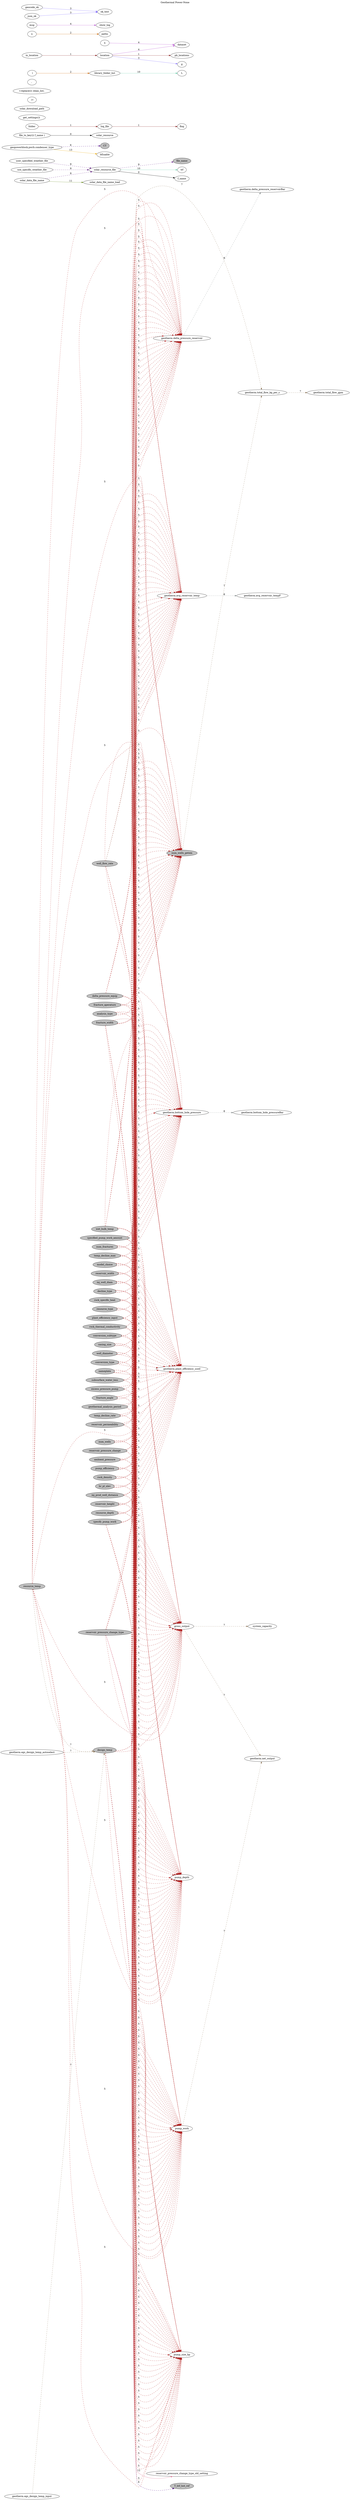 digraph GeothermalPower_None {
	label ="Geothermal Power-None";
	labelloc=top;
	rankdir=LR;
	ranksep="1";
	"design_temp" [style=filled, fillcolor=grey]
	"analysis_type" [style=filled, fillcolor=grey]
	"file_name" [style=filled, fillcolor=grey]
	"rock_thermal_conductivity" [style=filled, fillcolor=grey]
	"excess_pressure_pump" [style=filled, fillcolor=grey]
	"fracture_angle" [style=filled, fillcolor=grey]
	"ambient_pressure" [style=filled, fillcolor=grey]
	"inj_prod_well_distance" [style=filled, fillcolor=grey]
	"fracture_width" [style=filled, fillcolor=grey]
	"model_choice" [style=filled, fillcolor=grey]
	"reservoir_width" [style=filled, fillcolor=grey]
	"conversion_subtype" [style=filled, fillcolor=grey]
	"reservoir_permeability" [style=filled, fillcolor=grey]
	"num_wells" [style=filled, fillcolor=grey]
	"num_wells_getem" [style=filled, fillcolor=grey]
	"reservoir_height" [style=filled, fillcolor=grey]
	"wet_bulb_temp" [style=filled, fillcolor=grey]
	"decline_type" [style=filled, fillcolor=grey]
	"conversion_type" [style=filled, fillcolor=grey]
	"geothermal_analysis_period" [style=filled, fillcolor=grey]
	"pump_efficiency" [style=filled, fillcolor=grey]
	"fracture_aperature" [style=filled, fillcolor=grey]
	"inj_well_diam" [style=filled, fillcolor=grey]
	"subsurface_water_loss" [style=filled, fillcolor=grey]
	"resource_temp" [style=filled, fillcolor=grey]
	"specified_pump_work_amount" [style=filled, fillcolor=grey]
	"casing_size" [style=filled, fillcolor=grey]
	"specify_pump_work" [style=filled, fillcolor=grey]
	"num_fractures" [style=filled, fillcolor=grey]
	"plant_efficiency_input" [style=filled, fillcolor=grey]
	"rock_density" [style=filled, fillcolor=grey]
	"rock_specific_heat" [style=filled, fillcolor=grey]
	"well_flow_rate" [style=filled, fillcolor=grey]
	"reservoir_pressure_change" [style=filled, fillcolor=grey]
	"temp_decline_max" [style=filled, fillcolor=grey]
	"resource_depth" [style=filled, fillcolor=grey]
	"resource_type" [style=filled, fillcolor=grey]
	"delta_pressure_equip" [style=filled, fillcolor=grey]
	"reservoir_pressure_change_type" [style=filled, fillcolor=grey]
	"T_htf_hot_ref" [style=filled, fillcolor=grey]
	"well_diameter" [style=filled, fillcolor=grey]
	"CT" [style=filled, fillcolor=grey]
	"nameplate" [style=filled, fillcolor=grey]
	"hr_pl_nlev" [style=filled, fillcolor=grey]
	"temp_decline_rate" [style=filled, fillcolor=grey]

	"file_to_key()( f_name )" -> "solar_resource" [label=0, color = black];
	"folder" -> "log_file" [label=1, color = brown4];
	"get_settings()( "solar_download_path" )+"
"+replace()( clean_list, ";", "
" )" -> "library_folder_list" [label=2, color = darkorange3];
	"location" -> "pb_locations" [label=1, color = brown4];
	"location" -> "g" [label=3, color = lightslateblue];
	"location" -> "dataset" [label=4, color = mediumorchid];
	"design_temp" -> "num_wells_getem" [label=5, style=dashed, color = firebrick];
	"design_temp" -> "geotherm.plant_efficiency_used" [label=5, style=dashed, color = firebrick];
	"design_temp" -> "gross_output" [label=5, style=dashed, color = firebrick];
	"design_temp" -> "pump_depth" [label=5, style=dashed, color = firebrick];
	"design_temp" -> "pump_work" [label=5, style=dashed, color = firebrick];
	"design_temp" -> "pump_size_hp" [label=5, style=dashed, color = firebrick];
	"design_temp" -> "geotherm.delta_pressure_reservoir" [label=5, style=dashed, color = firebrick];
	"design_temp" -> "geotherm.avg_reservoir_temp" [label=5, style=dashed, color = firebrick];
	"design_temp" -> "geotherm.bottom_hole_pressure" [label=5, style=dashed, color = firebrick];
	"design_temp" -> "T_htf_hot_ref" [label=6, style=dashed, color = indigo];
	"analysis_type" -> "num_wells_getem" [label=5, style=dashed, color = firebrick];
	"analysis_type" -> "geotherm.plant_efficiency_used" [label=5, style=dashed, color = firebrick];
	"analysis_type" -> "gross_output" [label=5, style=dashed, color = firebrick];
	"analysis_type" -> "pump_depth" [label=5, style=dashed, color = firebrick];
	"analysis_type" -> "pump_work" [label=5, style=dashed, color = firebrick];
	"analysis_type" -> "pump_size_hp" [label=5, style=dashed, color = firebrick];
	"analysis_type" -> "geotherm.delta_pressure_reservoir" [label=5, style=dashed, color = firebrick];
	"analysis_type" -> "geotherm.avg_reservoir_temp" [label=5, style=dashed, color = firebrick];
	"analysis_type" -> "geotherm.bottom_hole_pressure" [label=5, style=dashed, color = firebrick];
	"rock_thermal_conductivity" -> "num_wells_getem" [label=5, style=dashed, color = firebrick];
	"rock_thermal_conductivity" -> "geotherm.plant_efficiency_used" [label=5, style=dashed, color = firebrick];
	"rock_thermal_conductivity" -> "gross_output" [label=5, style=dashed, color = firebrick];
	"rock_thermal_conductivity" -> "pump_depth" [label=5, style=dashed, color = firebrick];
	"rock_thermal_conductivity" -> "pump_work" [label=5, style=dashed, color = firebrick];
	"rock_thermal_conductivity" -> "pump_size_hp" [label=5, style=dashed, color = firebrick];
	"rock_thermal_conductivity" -> "geotherm.delta_pressure_reservoir" [label=5, style=dashed, color = firebrick];
	"rock_thermal_conductivity" -> "geotherm.avg_reservoir_temp" [label=5, style=dashed, color = firebrick];
	"rock_thermal_conductivity" -> "geotherm.bottom_hole_pressure" [label=5, style=dashed, color = firebrick];
	"excess_pressure_pump" -> "num_wells_getem" [label=5, style=dashed, color = firebrick];
	"excess_pressure_pump" -> "geotherm.plant_efficiency_used" [label=5, style=dashed, color = firebrick];
	"excess_pressure_pump" -> "gross_output" [label=5, style=dashed, color = firebrick];
	"excess_pressure_pump" -> "pump_depth" [label=5, style=dashed, color = firebrick];
	"excess_pressure_pump" -> "pump_work" [label=5, style=dashed, color = firebrick];
	"excess_pressure_pump" -> "pump_size_hp" [label=5, style=dashed, color = firebrick];
	"excess_pressure_pump" -> "geotherm.delta_pressure_reservoir" [label=5, style=dashed, color = firebrick];
	"excess_pressure_pump" -> "geotherm.avg_reservoir_temp" [label=5, style=dashed, color = firebrick];
	"excess_pressure_pump" -> "geotherm.bottom_hole_pressure" [label=5, style=dashed, color = firebrick];
	"fracture_angle" -> "num_wells_getem" [label=5, style=dashed, color = firebrick];
	"fracture_angle" -> "geotherm.plant_efficiency_used" [label=5, style=dashed, color = firebrick];
	"fracture_angle" -> "gross_output" [label=5, style=dashed, color = firebrick];
	"fracture_angle" -> "pump_depth" [label=5, style=dashed, color = firebrick];
	"fracture_angle" -> "pump_work" [label=5, style=dashed, color = firebrick];
	"fracture_angle" -> "pump_size_hp" [label=5, style=dashed, color = firebrick];
	"fracture_angle" -> "geotherm.delta_pressure_reservoir" [label=5, style=dashed, color = firebrick];
	"fracture_angle" -> "geotherm.avg_reservoir_temp" [label=5, style=dashed, color = firebrick];
	"fracture_angle" -> "geotherm.bottom_hole_pressure" [label=5, style=dashed, color = firebrick];
	"gross_output" -> "system_capacity" [label=7, style=dashed, color = burlywood4];
	"gross_output" -> "geotherm.net_output" [label=7, style=dashed, color = burlywood4];
	"ambient_pressure" -> "num_wells_getem" [label=5, style=dashed, color = firebrick];
	"ambient_pressure" -> "geotherm.plant_efficiency_used" [label=5, style=dashed, color = firebrick];
	"ambient_pressure" -> "gross_output" [label=5, style=dashed, color = firebrick];
	"ambient_pressure" -> "pump_depth" [label=5, style=dashed, color = firebrick];
	"ambient_pressure" -> "pump_work" [label=5, style=dashed, color = firebrick];
	"ambient_pressure" -> "pump_size_hp" [label=5, style=dashed, color = firebrick];
	"ambient_pressure" -> "geotherm.delta_pressure_reservoir" [label=5, style=dashed, color = firebrick];
	"ambient_pressure" -> "geotherm.avg_reservoir_temp" [label=5, style=dashed, color = firebrick];
	"ambient_pressure" -> "geotherm.bottom_hole_pressure" [label=5, style=dashed, color = firebrick];
	"geotherm.delta_pressure_reservoir" -> "geotherm.delta_pressure_reservoirBar" [label=8, style=dashed, color = azure4];
	"inj_prod_well_distance" -> "num_wells_getem" [label=5, style=dashed, color = firebrick];
	"inj_prod_well_distance" -> "geotherm.plant_efficiency_used" [label=5, style=dashed, color = firebrick];
	"inj_prod_well_distance" -> "gross_output" [label=5, style=dashed, color = firebrick];
	"inj_prod_well_distance" -> "pump_depth" [label=5, style=dashed, color = firebrick];
	"inj_prod_well_distance" -> "pump_work" [label=5, style=dashed, color = firebrick];
	"inj_prod_well_distance" -> "pump_size_hp" [label=5, style=dashed, color = firebrick];
	"inj_prod_well_distance" -> "geotherm.delta_pressure_reservoir" [label=5, style=dashed, color = firebrick];
	"inj_prod_well_distance" -> "geotherm.avg_reservoir_temp" [label=5, style=dashed, color = firebrick];
	"inj_prod_well_distance" -> "geotherm.bottom_hole_pressure" [label=5, style=dashed, color = firebrick];
	"solar_resource_file" -> "file_name" [label=9, style=dashed, color = darkorchid4];
	"solar_resource_file" -> "wf" [label=10, color = aquamarine3];
	"solar_resource_file" -> "f_name" [label=0, color = black];
	"log_file" -> "flog" [label=1, color = brown4];
	"fracture_width" -> "num_wells_getem" [label=5, style=dashed, color = firebrick];
	"fracture_width" -> "geotherm.plant_efficiency_used" [label=5, style=dashed, color = firebrick];
	"fracture_width" -> "gross_output" [label=5, style=dashed, color = firebrick];
	"fracture_width" -> "pump_depth" [label=5, style=dashed, color = firebrick];
	"fracture_width" -> "pump_work" [label=5, style=dashed, color = firebrick];
	"fracture_width" -> "pump_size_hp" [label=5, style=dashed, color = firebrick];
	"fracture_width" -> "geotherm.delta_pressure_reservoir" [label=5, style=dashed, color = firebrick];
	"fracture_width" -> "geotherm.avg_reservoir_temp" [label=5, style=dashed, color = firebrick];
	"fracture_width" -> "geotherm.bottom_hole_pressure" [label=5, style=dashed, color = firebrick];
	"x" -> "paths" [label=2, color = darkorange3];
	"model_choice" -> "num_wells_getem" [label=5, style=dashed, color = firebrick];
	"model_choice" -> "geotherm.plant_efficiency_used" [label=5, style=dashed, color = firebrick];
	"model_choice" -> "gross_output" [label=5, style=dashed, color = firebrick];
	"model_choice" -> "pump_depth" [label=5, style=dashed, color = firebrick];
	"model_choice" -> "pump_work" [label=5, style=dashed, color = firebrick];
	"model_choice" -> "pump_size_hp" [label=5, style=dashed, color = firebrick];
	"model_choice" -> "geotherm.delta_pressure_reservoir" [label=5, style=dashed, color = firebrick];
	"model_choice" -> "geotherm.avg_reservoir_temp" [label=5, style=dashed, color = firebrick];
	"model_choice" -> "geotherm.bottom_hole_pressure" [label=5, style=dashed, color = firebrick];
	"geotherm.egs_design_temp_autoselect" -> "design_temp" [label=7, style=dashed, color = burlywood4];
	"reservoir_width" -> "num_wells_getem" [label=5, style=dashed, color = firebrick];
	"reservoir_width" -> "geotherm.plant_efficiency_used" [label=5, style=dashed, color = firebrick];
	"reservoir_width" -> "gross_output" [label=5, style=dashed, color = firebrick];
	"reservoir_width" -> "pump_depth" [label=5, style=dashed, color = firebrick];
	"reservoir_width" -> "pump_work" [label=5, style=dashed, color = firebrick];
	"reservoir_width" -> "pump_size_hp" [label=5, style=dashed, color = firebrick];
	"reservoir_width" -> "geotherm.delta_pressure_reservoir" [label=5, style=dashed, color = firebrick];
	"reservoir_width" -> "geotherm.avg_reservoir_temp" [label=5, style=dashed, color = firebrick];
	"reservoir_width" -> "geotherm.bottom_hole_pressure" [label=5, style=dashed, color = firebrick];
	"n" -> "dataset" [label=4, color = mediumorchid];
	"conversion_subtype" -> "num_wells_getem" [label=5, style=dashed, color = firebrick];
	"conversion_subtype" -> "geotherm.plant_efficiency_used" [label=5, style=dashed, color = firebrick];
	"conversion_subtype" -> "gross_output" [label=5, style=dashed, color = firebrick];
	"conversion_subtype" -> "pump_depth" [label=5, style=dashed, color = firebrick];
	"conversion_subtype" -> "pump_work" [label=5, style=dashed, color = firebrick];
	"conversion_subtype" -> "pump_size_hp" [label=5, style=dashed, color = firebrick];
	"conversion_subtype" -> "geotherm.delta_pressure_reservoir" [label=5, style=dashed, color = firebrick];
	"conversion_subtype" -> "geotherm.avg_reservoir_temp" [label=5, style=dashed, color = firebrick];
	"conversion_subtype" -> "geotherm.bottom_hole_pressure" [label=5, style=dashed, color = firebrick];
	"geotherm.total_flow_kg_per_s" -> "geotherm.total_flow_gpm" [label=7, style=dashed, color = burlywood4];
	"reservoir_permeability" -> "num_wells_getem" [label=5, style=dashed, color = firebrick];
	"reservoir_permeability" -> "geotherm.plant_efficiency_used" [label=5, style=dashed, color = firebrick];
	"reservoir_permeability" -> "gross_output" [label=5, style=dashed, color = firebrick];
	"reservoir_permeability" -> "pump_depth" [label=5, style=dashed, color = firebrick];
	"reservoir_permeability" -> "pump_work" [label=5, style=dashed, color = firebrick];
	"reservoir_permeability" -> "pump_size_hp" [label=5, style=dashed, color = firebrick];
	"reservoir_permeability" -> "geotherm.delta_pressure_reservoir" [label=5, style=dashed, color = firebrick];
	"reservoir_permeability" -> "geotherm.avg_reservoir_temp" [label=5, style=dashed, color = firebrick];
	"reservoir_permeability" -> "geotherm.bottom_hole_pressure" [label=5, style=dashed, color = firebrick];
	"num_wells" -> "num_wells_getem" [label=5, style=dashed, color = firebrick];
	"num_wells" -> "geotherm.plant_efficiency_used" [label=5, style=dashed, color = firebrick];
	"num_wells" -> "gross_output" [label=5, style=dashed, color = firebrick];
	"num_wells" -> "pump_depth" [label=5, style=dashed, color = firebrick];
	"num_wells" -> "pump_work" [label=5, style=dashed, color = firebrick];
	"num_wells" -> "pump_size_hp" [label=5, style=dashed, color = firebrick];
	"num_wells" -> "geotherm.delta_pressure_reservoir" [label=5, style=dashed, color = firebrick];
	"num_wells" -> "geotherm.avg_reservoir_temp" [label=5, style=dashed, color = firebrick];
	"num_wells" -> "geotherm.bottom_hole_pressure" [label=5, style=dashed, color = firebrick];
	"geotherm.avg_reservoir_temp" -> "geotherm.avg_reservoir_tempF" [label=8, style=dashed, color = azure4];
	"num_wells_getem" -> "geotherm.total_flow_kg_per_s" [label=7, style=dashed, color = burlywood4];
	"reservoir_height" -> "num_wells_getem" [label=5, style=dashed, color = firebrick];
	"reservoir_height" -> "geotherm.plant_efficiency_used" [label=5, style=dashed, color = firebrick];
	"reservoir_height" -> "gross_output" [label=5, style=dashed, color = firebrick];
	"reservoir_height" -> "pump_depth" [label=5, style=dashed, color = firebrick];
	"reservoir_height" -> "pump_work" [label=5, style=dashed, color = firebrick];
	"reservoir_height" -> "pump_size_hp" [label=5, style=dashed, color = firebrick];
	"reservoir_height" -> "geotherm.delta_pressure_reservoir" [label=5, style=dashed, color = firebrick];
	"reservoir_height" -> "geotherm.avg_reservoir_temp" [label=5, style=dashed, color = firebrick];
	"reservoir_height" -> "geotherm.bottom_hole_pressure" [label=5, style=dashed, color = firebrick];
	"wet_bulb_temp" -> "num_wells_getem" [label=5, style=dashed, color = firebrick];
	"wet_bulb_temp" -> "geotherm.plant_efficiency_used" [label=5, style=dashed, color = firebrick];
	"wet_bulb_temp" -> "gross_output" [label=5, style=dashed, color = firebrick];
	"wet_bulb_temp" -> "pump_depth" [label=5, style=dashed, color = firebrick];
	"wet_bulb_temp" -> "pump_work" [label=5, style=dashed, color = firebrick];
	"wet_bulb_temp" -> "pump_size_hp" [label=5, style=dashed, color = firebrick];
	"wet_bulb_temp" -> "geotherm.delta_pressure_reservoir" [label=5, style=dashed, color = firebrick];
	"wet_bulb_temp" -> "geotherm.avg_reservoir_temp" [label=5, style=dashed, color = firebrick];
	"wet_bulb_temp" -> "geotherm.bottom_hole_pressure" [label=5, style=dashed, color = firebrick];
	"decline_type" -> "num_wells_getem" [label=5, style=dashed, color = firebrick];
	"decline_type" -> "geotherm.plant_efficiency_used" [label=5, style=dashed, color = firebrick];
	"decline_type" -> "gross_output" [label=5, style=dashed, color = firebrick];
	"decline_type" -> "pump_depth" [label=5, style=dashed, color = firebrick];
	"decline_type" -> "pump_work" [label=5, style=dashed, color = firebrick];
	"decline_type" -> "pump_size_hp" [label=5, style=dashed, color = firebrick];
	"decline_type" -> "geotherm.delta_pressure_reservoir" [label=5, style=dashed, color = firebrick];
	"decline_type" -> "geotherm.avg_reservoir_temp" [label=5, style=dashed, color = firebrick];
	"decline_type" -> "geotherm.bottom_hole_pressure" [label=5, style=dashed, color = firebrick];
	"conversion_type" -> "num_wells_getem" [label=5, style=dashed, color = firebrick];
	"conversion_type" -> "geotherm.plant_efficiency_used" [label=5, style=dashed, color = firebrick];
	"conversion_type" -> "gross_output" [label=5, style=dashed, color = firebrick];
	"conversion_type" -> "pump_depth" [label=5, style=dashed, color = firebrick];
	"conversion_type" -> "pump_work" [label=5, style=dashed, color = firebrick];
	"conversion_type" -> "pump_size_hp" [label=5, style=dashed, color = firebrick];
	"conversion_type" -> "geotherm.delta_pressure_reservoir" [label=5, style=dashed, color = firebrick];
	"conversion_type" -> "geotherm.avg_reservoir_temp" [label=5, style=dashed, color = firebrick];
	"conversion_type" -> "geotherm.bottom_hole_pressure" [label=5, style=dashed, color = firebrick];
	"geothermal_analysis_period" -> "num_wells_getem" [label=5, style=dashed, color = firebrick];
	"geothermal_analysis_period" -> "geotherm.plant_efficiency_used" [label=5, style=dashed, color = firebrick];
	"geothermal_analysis_period" -> "gross_output" [label=5, style=dashed, color = firebrick];
	"geothermal_analysis_period" -> "pump_depth" [label=5, style=dashed, color = firebrick];
	"geothermal_analysis_period" -> "pump_work" [label=5, style=dashed, color = firebrick];
	"geothermal_analysis_period" -> "pump_size_hp" [label=5, style=dashed, color = firebrick];
	"geothermal_analysis_period" -> "geotherm.delta_pressure_reservoir" [label=5, style=dashed, color = firebrick];
	"geothermal_analysis_period" -> "geotherm.avg_reservoir_temp" [label=5, style=dashed, color = firebrick];
	"geothermal_analysis_period" -> "geotherm.bottom_hole_pressure" [label=5, style=dashed, color = firebrick];
	"pump_efficiency" -> "num_wells_getem" [label=5, style=dashed, color = firebrick];
	"pump_efficiency" -> "geotherm.plant_efficiency_used" [label=5, style=dashed, color = firebrick];
	"pump_efficiency" -> "gross_output" [label=5, style=dashed, color = firebrick];
	"pump_efficiency" -> "pump_depth" [label=5, style=dashed, color = firebrick];
	"pump_efficiency" -> "pump_work" [label=5, style=dashed, color = firebrick];
	"pump_efficiency" -> "pump_size_hp" [label=5, style=dashed, color = firebrick];
	"pump_efficiency" -> "geotherm.delta_pressure_reservoir" [label=5, style=dashed, color = firebrick];
	"pump_efficiency" -> "geotherm.avg_reservoir_temp" [label=5, style=dashed, color = firebrick];
	"pump_efficiency" -> "geotherm.bottom_hole_pressure" [label=5, style=dashed, color = firebrick];
	"msg" -> "show_log" [label=4, color = mediumorchid];
	"geotherm.egs_design_temp_input" -> "design_temp" [label=7, style=dashed, color = burlywood4];
	"fracture_aperature" -> "num_wells_getem" [label=5, style=dashed, color = firebrick];
	"fracture_aperature" -> "geotherm.plant_efficiency_used" [label=5, style=dashed, color = firebrick];
	"fracture_aperature" -> "gross_output" [label=5, style=dashed, color = firebrick];
	"fracture_aperature" -> "pump_depth" [label=5, style=dashed, color = firebrick];
	"fracture_aperature" -> "pump_work" [label=5, style=dashed, color = firebrick];
	"fracture_aperature" -> "pump_size_hp" [label=5, style=dashed, color = firebrick];
	"fracture_aperature" -> "geotherm.delta_pressure_reservoir" [label=5, style=dashed, color = firebrick];
	"fracture_aperature" -> "geotherm.avg_reservoir_temp" [label=5, style=dashed, color = firebrick];
	"fracture_aperature" -> "geotherm.bottom_hole_pressure" [label=5, style=dashed, color = firebrick];
	"library_folder_list" -> "L" [label=10, color = aquamarine3];
	"geocode_ok" -> "ok_test" [label=3, color = lightslateblue];
	"inj_well_diam" -> "num_wells_getem" [label=5, style=dashed, color = firebrick];
	"inj_well_diam" -> "geotherm.plant_efficiency_used" [label=5, style=dashed, color = firebrick];
	"inj_well_diam" -> "gross_output" [label=5, style=dashed, color = firebrick];
	"inj_well_diam" -> "pump_depth" [label=5, style=dashed, color = firebrick];
	"inj_well_diam" -> "pump_work" [label=5, style=dashed, color = firebrick];
	"inj_well_diam" -> "pump_size_hp" [label=5, style=dashed, color = firebrick];
	"inj_well_diam" -> "geotherm.delta_pressure_reservoir" [label=5, style=dashed, color = firebrick];
	"inj_well_diam" -> "geotherm.avg_reservoir_temp" [label=5, style=dashed, color = firebrick];
	"inj_well_diam" -> "geotherm.bottom_hole_pressure" [label=5, style=dashed, color = firebrick];
	"subsurface_water_loss" -> "num_wells_getem" [label=5, style=dashed, color = firebrick];
	"subsurface_water_loss" -> "geotherm.plant_efficiency_used" [label=5, style=dashed, color = firebrick];
	"subsurface_water_loss" -> "gross_output" [label=5, style=dashed, color = firebrick];
	"subsurface_water_loss" -> "pump_depth" [label=5, style=dashed, color = firebrick];
	"subsurface_water_loss" -> "pump_work" [label=5, style=dashed, color = firebrick];
	"subsurface_water_loss" -> "pump_size_hp" [label=5, style=dashed, color = firebrick];
	"subsurface_water_loss" -> "geotherm.delta_pressure_reservoir" [label=5, style=dashed, color = firebrick];
	"subsurface_water_loss" -> "geotherm.avg_reservoir_temp" [label=5, style=dashed, color = firebrick];
	"subsurface_water_loss" -> "geotherm.bottom_hole_pressure" [label=5, style=dashed, color = firebrick];
	"resource_temp" -> "num_wells_getem" [label=5, style=dashed, color = firebrick];
	"resource_temp" -> "geotherm.plant_efficiency_used" [label=5, style=dashed, color = firebrick];
	"resource_temp" -> "gross_output" [label=5, style=dashed, color = firebrick];
	"resource_temp" -> "pump_depth" [label=5, style=dashed, color = firebrick];
	"resource_temp" -> "pump_work" [label=5, style=dashed, color = firebrick];
	"resource_temp" -> "pump_size_hp" [label=5, style=dashed, color = firebrick];
	"resource_temp" -> "geotherm.delta_pressure_reservoir" [label=5, style=dashed, color = firebrick];
	"resource_temp" -> "geotherm.avg_reservoir_temp" [label=5, style=dashed, color = firebrick];
	"resource_temp" -> "geotherm.bottom_hole_pressure" [label=5, style=dashed, color = firebrick];
	"resource_temp" -> "design_temp" [label=7, style=dashed, color = burlywood4];
	"geotherm.bottom_hole_pressure" -> "geotherm.bottom_hole_pressureBar" [label=8, style=dashed, color = azure4];
	"specified_pump_work_amount" -> "num_wells_getem" [label=5, style=dashed, color = firebrick];
	"specified_pump_work_amount" -> "geotherm.plant_efficiency_used" [label=5, style=dashed, color = firebrick];
	"specified_pump_work_amount" -> "gross_output" [label=5, style=dashed, color = firebrick];
	"specified_pump_work_amount" -> "pump_depth" [label=5, style=dashed, color = firebrick];
	"specified_pump_work_amount" -> "pump_work" [label=5, style=dashed, color = firebrick];
	"specified_pump_work_amount" -> "pump_size_hp" [label=5, style=dashed, color = firebrick];
	"specified_pump_work_amount" -> "geotherm.delta_pressure_reservoir" [label=5, style=dashed, color = firebrick];
	"specified_pump_work_amount" -> "geotherm.avg_reservoir_temp" [label=5, style=dashed, color = firebrick];
	"specified_pump_work_amount" -> "geotherm.bottom_hole_pressure" [label=5, style=dashed, color = firebrick];
	"casing_size" -> "num_wells_getem" [label=5, style=dashed, color = firebrick];
	"casing_size" -> "geotherm.plant_efficiency_used" [label=5, style=dashed, color = firebrick];
	"casing_size" -> "gross_output" [label=5, style=dashed, color = firebrick];
	"casing_size" -> "pump_depth" [label=5, style=dashed, color = firebrick];
	"casing_size" -> "pump_work" [label=5, style=dashed, color = firebrick];
	"casing_size" -> "pump_size_hp" [label=5, style=dashed, color = firebrick];
	"casing_size" -> "geotherm.delta_pressure_reservoir" [label=5, style=dashed, color = firebrick];
	"casing_size" -> "geotherm.avg_reservoir_temp" [label=5, style=dashed, color = firebrick];
	"casing_size" -> "geotherm.bottom_hole_pressure" [label=5, style=dashed, color = firebrick];
	"specify_pump_work" -> "num_wells_getem" [label=5, style=dashed, color = firebrick];
	"specify_pump_work" -> "geotherm.plant_efficiency_used" [label=5, style=dashed, color = firebrick];
	"specify_pump_work" -> "gross_output" [label=5, style=dashed, color = firebrick];
	"specify_pump_work" -> "pump_depth" [label=5, style=dashed, color = firebrick];
	"specify_pump_work" -> "pump_work" [label=5, style=dashed, color = firebrick];
	"specify_pump_work" -> "pump_size_hp" [label=5, style=dashed, color = firebrick];
	"specify_pump_work" -> "geotherm.delta_pressure_reservoir" [label=5, style=dashed, color = firebrick];
	"specify_pump_work" -> "geotherm.avg_reservoir_temp" [label=5, style=dashed, color = firebrick];
	"specify_pump_work" -> "geotherm.bottom_hole_pressure" [label=5, style=dashed, color = firebrick];
	"num_fractures" -> "num_wells_getem" [label=5, style=dashed, color = firebrick];
	"num_fractures" -> "geotherm.plant_efficiency_used" [label=5, style=dashed, color = firebrick];
	"num_fractures" -> "gross_output" [label=5, style=dashed, color = firebrick];
	"num_fractures" -> "pump_depth" [label=5, style=dashed, color = firebrick];
	"num_fractures" -> "pump_work" [label=5, style=dashed, color = firebrick];
	"num_fractures" -> "pump_size_hp" [label=5, style=dashed, color = firebrick];
	"num_fractures" -> "geotherm.delta_pressure_reservoir" [label=5, style=dashed, color = firebrick];
	"num_fractures" -> "geotherm.avg_reservoir_temp" [label=5, style=dashed, color = firebrick];
	"num_fractures" -> "geotherm.bottom_hole_pressure" [label=5, style=dashed, color = firebrick];
	"plant_efficiency_input" -> "num_wells_getem" [label=5, style=dashed, color = firebrick];
	"plant_efficiency_input" -> "geotherm.plant_efficiency_used" [label=5, style=dashed, color = firebrick];
	"plant_efficiency_input" -> "gross_output" [label=5, style=dashed, color = firebrick];
	"plant_efficiency_input" -> "pump_depth" [label=5, style=dashed, color = firebrick];
	"plant_efficiency_input" -> "pump_work" [label=5, style=dashed, color = firebrick];
	"plant_efficiency_input" -> "pump_size_hp" [label=5, style=dashed, color = firebrick];
	"plant_efficiency_input" -> "geotherm.delta_pressure_reservoir" [label=5, style=dashed, color = firebrick];
	"plant_efficiency_input" -> "geotherm.avg_reservoir_temp" [label=5, style=dashed, color = firebrick];
	"plant_efficiency_input" -> "geotherm.bottom_hole_pressure" [label=5, style=dashed, color = firebrick];
	"rock_density" -> "num_wells_getem" [label=5, style=dashed, color = firebrick];
	"rock_density" -> "geotherm.plant_efficiency_used" [label=5, style=dashed, color = firebrick];
	"rock_density" -> "gross_output" [label=5, style=dashed, color = firebrick];
	"rock_density" -> "pump_depth" [label=5, style=dashed, color = firebrick];
	"rock_density" -> "pump_work" [label=5, style=dashed, color = firebrick];
	"rock_density" -> "pump_size_hp" [label=5, style=dashed, color = firebrick];
	"rock_density" -> "geotherm.delta_pressure_reservoir" [label=5, style=dashed, color = firebrick];
	"rock_density" -> "geotherm.avg_reservoir_temp" [label=5, style=dashed, color = firebrick];
	"rock_density" -> "geotherm.bottom_hole_pressure" [label=5, style=dashed, color = firebrick];
	"rock_specific_heat" -> "num_wells_getem" [label=5, style=dashed, color = firebrick];
	"rock_specific_heat" -> "geotherm.plant_efficiency_used" [label=5, style=dashed, color = firebrick];
	"rock_specific_heat" -> "gross_output" [label=5, style=dashed, color = firebrick];
	"rock_specific_heat" -> "pump_depth" [label=5, style=dashed, color = firebrick];
	"rock_specific_heat" -> "pump_work" [label=5, style=dashed, color = firebrick];
	"rock_specific_heat" -> "pump_size_hp" [label=5, style=dashed, color = firebrick];
	"rock_specific_heat" -> "geotherm.delta_pressure_reservoir" [label=5, style=dashed, color = firebrick];
	"rock_specific_heat" -> "geotherm.avg_reservoir_temp" [label=5, style=dashed, color = firebrick];
	"rock_specific_heat" -> "geotherm.bottom_hole_pressure" [label=5, style=dashed, color = firebrick];
	"well_flow_rate" -> "num_wells_getem" [label=5, style=dashed, color = firebrick];
	"well_flow_rate" -> "geotherm.plant_efficiency_used" [label=5, style=dashed, color = firebrick];
	"well_flow_rate" -> "gross_output" [label=5, style=dashed, color = firebrick];
	"well_flow_rate" -> "pump_depth" [label=5, style=dashed, color = firebrick];
	"well_flow_rate" -> "pump_work" [label=5, style=dashed, color = firebrick];
	"well_flow_rate" -> "pump_size_hp" [label=5, style=dashed, color = firebrick];
	"well_flow_rate" -> "geotherm.delta_pressure_reservoir" [label=5, style=dashed, color = firebrick];
	"well_flow_rate" -> "geotherm.avg_reservoir_temp" [label=5, style=dashed, color = firebrick];
	"well_flow_rate" -> "geotherm.bottom_hole_pressure" [label=5, style=dashed, color = firebrick];
	"well_flow_rate" -> "geotherm.total_flow_kg_per_s" [label=7, style=dashed, color = burlywood4];
	"use_specific_weather_file" -> "solar_resource_file" [label=9, style=dashed, color = darkorchid4];
	"reservoir_pressure_change" -> "num_wells_getem" [label=5, style=dashed, color = firebrick];
	"reservoir_pressure_change" -> "geotherm.plant_efficiency_used" [label=5, style=dashed, color = firebrick];
	"reservoir_pressure_change" -> "gross_output" [label=5, style=dashed, color = firebrick];
	"reservoir_pressure_change" -> "pump_depth" [label=5, style=dashed, color = firebrick];
	"reservoir_pressure_change" -> "pump_work" [label=5, style=dashed, color = firebrick];
	"reservoir_pressure_change" -> "pump_size_hp" [label=5, style=dashed, color = firebrick];
	"reservoir_pressure_change" -> "geotherm.delta_pressure_reservoir" [label=5, style=dashed, color = firebrick];
	"reservoir_pressure_change" -> "geotherm.avg_reservoir_temp" [label=5, style=dashed, color = firebrick];
	"reservoir_pressure_change" -> "geotherm.bottom_hole_pressure" [label=5, style=dashed, color = firebrick];
	"solar_data_file_name" -> "solar_resource_file" [label=9, style=dashed, color = darkorchid4];
	"solar_data_file_name" -> "solar_data_file_name_load" [label=11, color = olivedrab];
	"temp_decline_max" -> "num_wells_getem" [label=5, style=dashed, color = firebrick];
	"temp_decline_max" -> "geotherm.plant_efficiency_used" [label=5, style=dashed, color = firebrick];
	"temp_decline_max" -> "gross_output" [label=5, style=dashed, color = firebrick];
	"temp_decline_max" -> "pump_depth" [label=5, style=dashed, color = firebrick];
	"temp_decline_max" -> "pump_work" [label=5, style=dashed, color = firebrick];
	"temp_decline_max" -> "pump_size_hp" [label=5, style=dashed, color = firebrick];
	"temp_decline_max" -> "geotherm.delta_pressure_reservoir" [label=5, style=dashed, color = firebrick];
	"temp_decline_max" -> "geotherm.avg_reservoir_temp" [label=5, style=dashed, color = firebrick];
	"temp_decline_max" -> "geotherm.bottom_hole_pressure" [label=5, style=dashed, color = firebrick];
	"json_ok" -> "ok_test" [label=3, color = lightslateblue];
	"resource_depth" -> "num_wells_getem" [label=5, style=dashed, color = firebrick];
	"resource_depth" -> "geotherm.plant_efficiency_used" [label=5, style=dashed, color = firebrick];
	"resource_depth" -> "gross_output" [label=5, style=dashed, color = firebrick];
	"resource_depth" -> "pump_depth" [label=5, style=dashed, color = firebrick];
	"resource_depth" -> "pump_work" [label=5, style=dashed, color = firebrick];
	"resource_depth" -> "pump_size_hp" [label=5, style=dashed, color = firebrick];
	"resource_depth" -> "geotherm.delta_pressure_reservoir" [label=5, style=dashed, color = firebrick];
	"resource_depth" -> "geotherm.avg_reservoir_temp" [label=5, style=dashed, color = firebrick];
	"resource_depth" -> "geotherm.bottom_hole_pressure" [label=5, style=dashed, color = firebrick];
	"resource_type" -> "num_wells_getem" [label=5, style=dashed, color = firebrick];
	"resource_type" -> "geotherm.plant_efficiency_used" [label=5, style=dashed, color = firebrick];
	"resource_type" -> "gross_output" [label=5, style=dashed, color = firebrick];
	"resource_type" -> "pump_depth" [label=5, style=dashed, color = firebrick];
	"resource_type" -> "pump_work" [label=5, style=dashed, color = firebrick];
	"resource_type" -> "pump_size_hp" [label=5, style=dashed, color = firebrick];
	"resource_type" -> "geotherm.delta_pressure_reservoir" [label=5, style=dashed, color = firebrick];
	"resource_type" -> "geotherm.avg_reservoir_temp" [label=5, style=dashed, color = firebrick];
	"resource_type" -> "geotherm.bottom_hole_pressure" [label=5, style=dashed, color = firebrick];
	"delta_pressure_equip" -> "num_wells_getem" [label=5, style=dashed, color = firebrick];
	"delta_pressure_equip" -> "geotherm.plant_efficiency_used" [label=5, style=dashed, color = firebrick];
	"delta_pressure_equip" -> "gross_output" [label=5, style=dashed, color = firebrick];
	"delta_pressure_equip" -> "pump_depth" [label=5, style=dashed, color = firebrick];
	"delta_pressure_equip" -> "pump_work" [label=5, style=dashed, color = firebrick];
	"delta_pressure_equip" -> "pump_size_hp" [label=5, style=dashed, color = firebrick];
	"delta_pressure_equip" -> "geotherm.delta_pressure_reservoir" [label=5, style=dashed, color = firebrick];
	"delta_pressure_equip" -> "geotherm.avg_reservoir_temp" [label=5, style=dashed, color = firebrick];
	"delta_pressure_equip" -> "geotherm.bottom_hole_pressure" [label=5, style=dashed, color = firebrick];
	"in_location" -> "location" [label=1, color = brown4];
	"pump_work" -> "geotherm.net_output" [label=7, style=dashed, color = burlywood4];
	"reservoir_pressure_change_type" -> "num_wells_getem" [label=5, style=dashed, color = firebrick];
	"reservoir_pressure_change_type" -> "geotherm.plant_efficiency_used" [label=5, style=dashed, color = firebrick];
	"reservoir_pressure_change_type" -> "gross_output" [label=5, style=dashed, color = firebrick];
	"reservoir_pressure_change_type" -> "pump_depth" [label=5, style=dashed, color = firebrick];
	"reservoir_pressure_change_type" -> "pump_work" [label=5, style=dashed, color = firebrick];
	"reservoir_pressure_change_type" -> "pump_size_hp" [label=5, style=dashed, color = firebrick];
	"reservoir_pressure_change_type" -> "geotherm.delta_pressure_reservoir" [label=5, style=dashed, color = firebrick];
	"reservoir_pressure_change_type" -> "geotherm.avg_reservoir_temp" [label=5, style=dashed, color = firebrick];
	"reservoir_pressure_change_type" -> "geotherm.bottom_hole_pressure" [label=5, style=dashed, color = firebrick];
	"reservoir_pressure_change_type" -> "reservoir_pressure_change_type_old_setting" [label=12, color = palevioletred];
	"well_diameter" -> "num_wells_getem" [label=5, style=dashed, color = firebrick];
	"well_diameter" -> "geotherm.plant_efficiency_used" [label=5, style=dashed, color = firebrick];
	"well_diameter" -> "gross_output" [label=5, style=dashed, color = firebrick];
	"well_diameter" -> "pump_depth" [label=5, style=dashed, color = firebrick];
	"well_diameter" -> "pump_work" [label=5, style=dashed, color = firebrick];
	"well_diameter" -> "pump_size_hp" [label=5, style=dashed, color = firebrick];
	"well_diameter" -> "geotherm.delta_pressure_reservoir" [label=5, style=dashed, color = firebrick];
	"well_diameter" -> "geotherm.avg_reservoir_temp" [label=5, style=dashed, color = firebrick];
	"well_diameter" -> "geotherm.bottom_hole_pressure" [label=5, style=dashed, color = firebrick];
	"nameplate" -> "num_wells_getem" [label=5, style=dashed, color = firebrick];
	"nameplate" -> "geotherm.plant_efficiency_used" [label=5, style=dashed, color = firebrick];
	"nameplate" -> "gross_output" [label=5, style=dashed, color = firebrick];
	"nameplate" -> "pump_depth" [label=5, style=dashed, color = firebrick];
	"nameplate" -> "pump_work" [label=5, style=dashed, color = firebrick];
	"nameplate" -> "pump_size_hp" [label=5, style=dashed, color = firebrick];
	"nameplate" -> "geotherm.delta_pressure_reservoir" [label=5, style=dashed, color = firebrick];
	"nameplate" -> "geotherm.avg_reservoir_temp" [label=5, style=dashed, color = firebrick];
	"nameplate" -> "geotherm.bottom_hole_pressure" [label=5, style=dashed, color = firebrick];
	"user_specified_weather_file" -> "solar_resource_file" [label=9, style=dashed, color = darkorchid4];
	"hr_pl_nlev" -> "num_wells_getem" [label=5, style=dashed, color = firebrick];
	"hr_pl_nlev" -> "geotherm.plant_efficiency_used" [label=5, style=dashed, color = firebrick];
	"hr_pl_nlev" -> "gross_output" [label=5, style=dashed, color = firebrick];
	"hr_pl_nlev" -> "pump_depth" [label=5, style=dashed, color = firebrick];
	"hr_pl_nlev" -> "pump_work" [label=5, style=dashed, color = firebrick];
	"hr_pl_nlev" -> "pump_size_hp" [label=5, style=dashed, color = firebrick];
	"hr_pl_nlev" -> "geotherm.delta_pressure_reservoir" [label=5, style=dashed, color = firebrick];
	"hr_pl_nlev" -> "geotherm.avg_reservoir_temp" [label=5, style=dashed, color = firebrick];
	"hr_pl_nlev" -> "geotherm.bottom_hole_pressure" [label=5, style=dashed, color = firebrick];
	"temp_decline_rate" -> "num_wells_getem" [label=5, style=dashed, color = firebrick];
	"temp_decline_rate" -> "geotherm.plant_efficiency_used" [label=5, style=dashed, color = firebrick];
	"temp_decline_rate" -> "gross_output" [label=5, style=dashed, color = firebrick];
	"temp_decline_rate" -> "pump_depth" [label=5, style=dashed, color = firebrick];
	"temp_decline_rate" -> "pump_work" [label=5, style=dashed, color = firebrick];
	"temp_decline_rate" -> "pump_size_hp" [label=5, style=dashed, color = firebrick];
	"temp_decline_rate" -> "geotherm.delta_pressure_reservoir" [label=5, style=dashed, color = firebrick];
	"temp_decline_rate" -> "geotherm.avg_reservoir_temp" [label=5, style=dashed, color = firebrick];
	"temp_decline_rate" -> "geotherm.bottom_hole_pressure" [label=5, style=dashed, color = firebrick];
	"geopowerblock.pwrb.condenser_type" -> "CT" [label=6, style=dashed, color = indigo];
	"geopowerblock.pwrb.condenser_type" -> "bEnable" [label=13, color = darkgoldenrod2];
}
